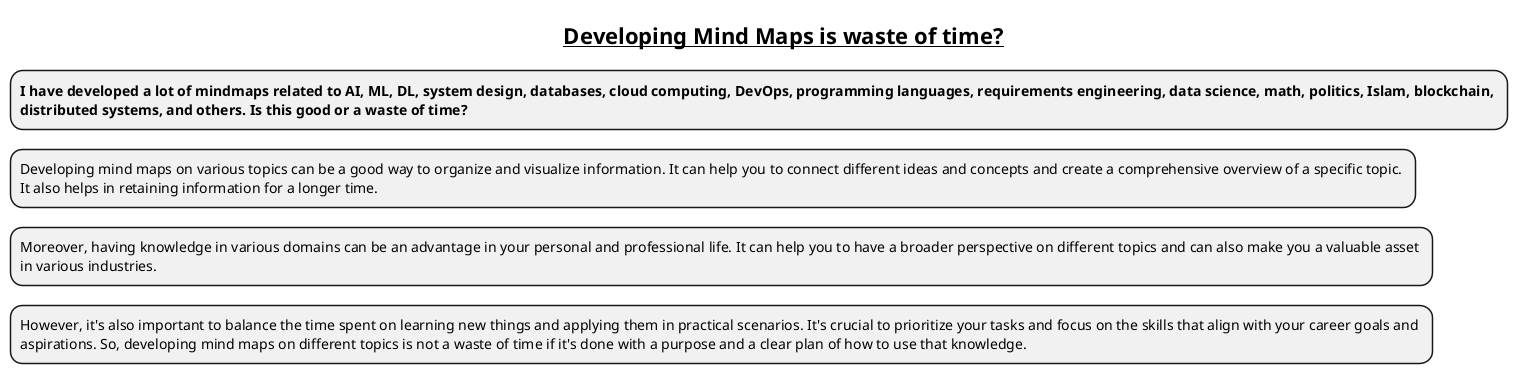 @startmindmap

title =__Developing Mind Maps is waste of time?__

* **I have developed a lot of mindmaps related to AI, ML, DL, system design, databases, cloud computing, DevOps, programming languages, requirements engineering, data science, math, politics, Islam, blockchain, **\n**distributed systems, and others. Is this good or a waste of time?**

* Developing mind maps on various topics can be a good way to organize and visualize information. It can help you to connect different ideas and concepts and create a comprehensive overview of a specific topic. \nIt also helps in retaining information for a longer time.

* Moreover, having knowledge in various domains can be an advantage in your personal and professional life. It can help you to have a broader perspective on different topics and can also make you a valuable asset \nin various industries.

* However, it's also important to balance the time spent on learning new things and applying them in practical scenarios. It's crucial to prioritize your tasks and focus on the skills that align with your career goals and \naspirations. So, developing mind maps on different topics is not a waste of time if it's done with a purpose and a clear plan of how to use that knowledge.


@endmindmap
